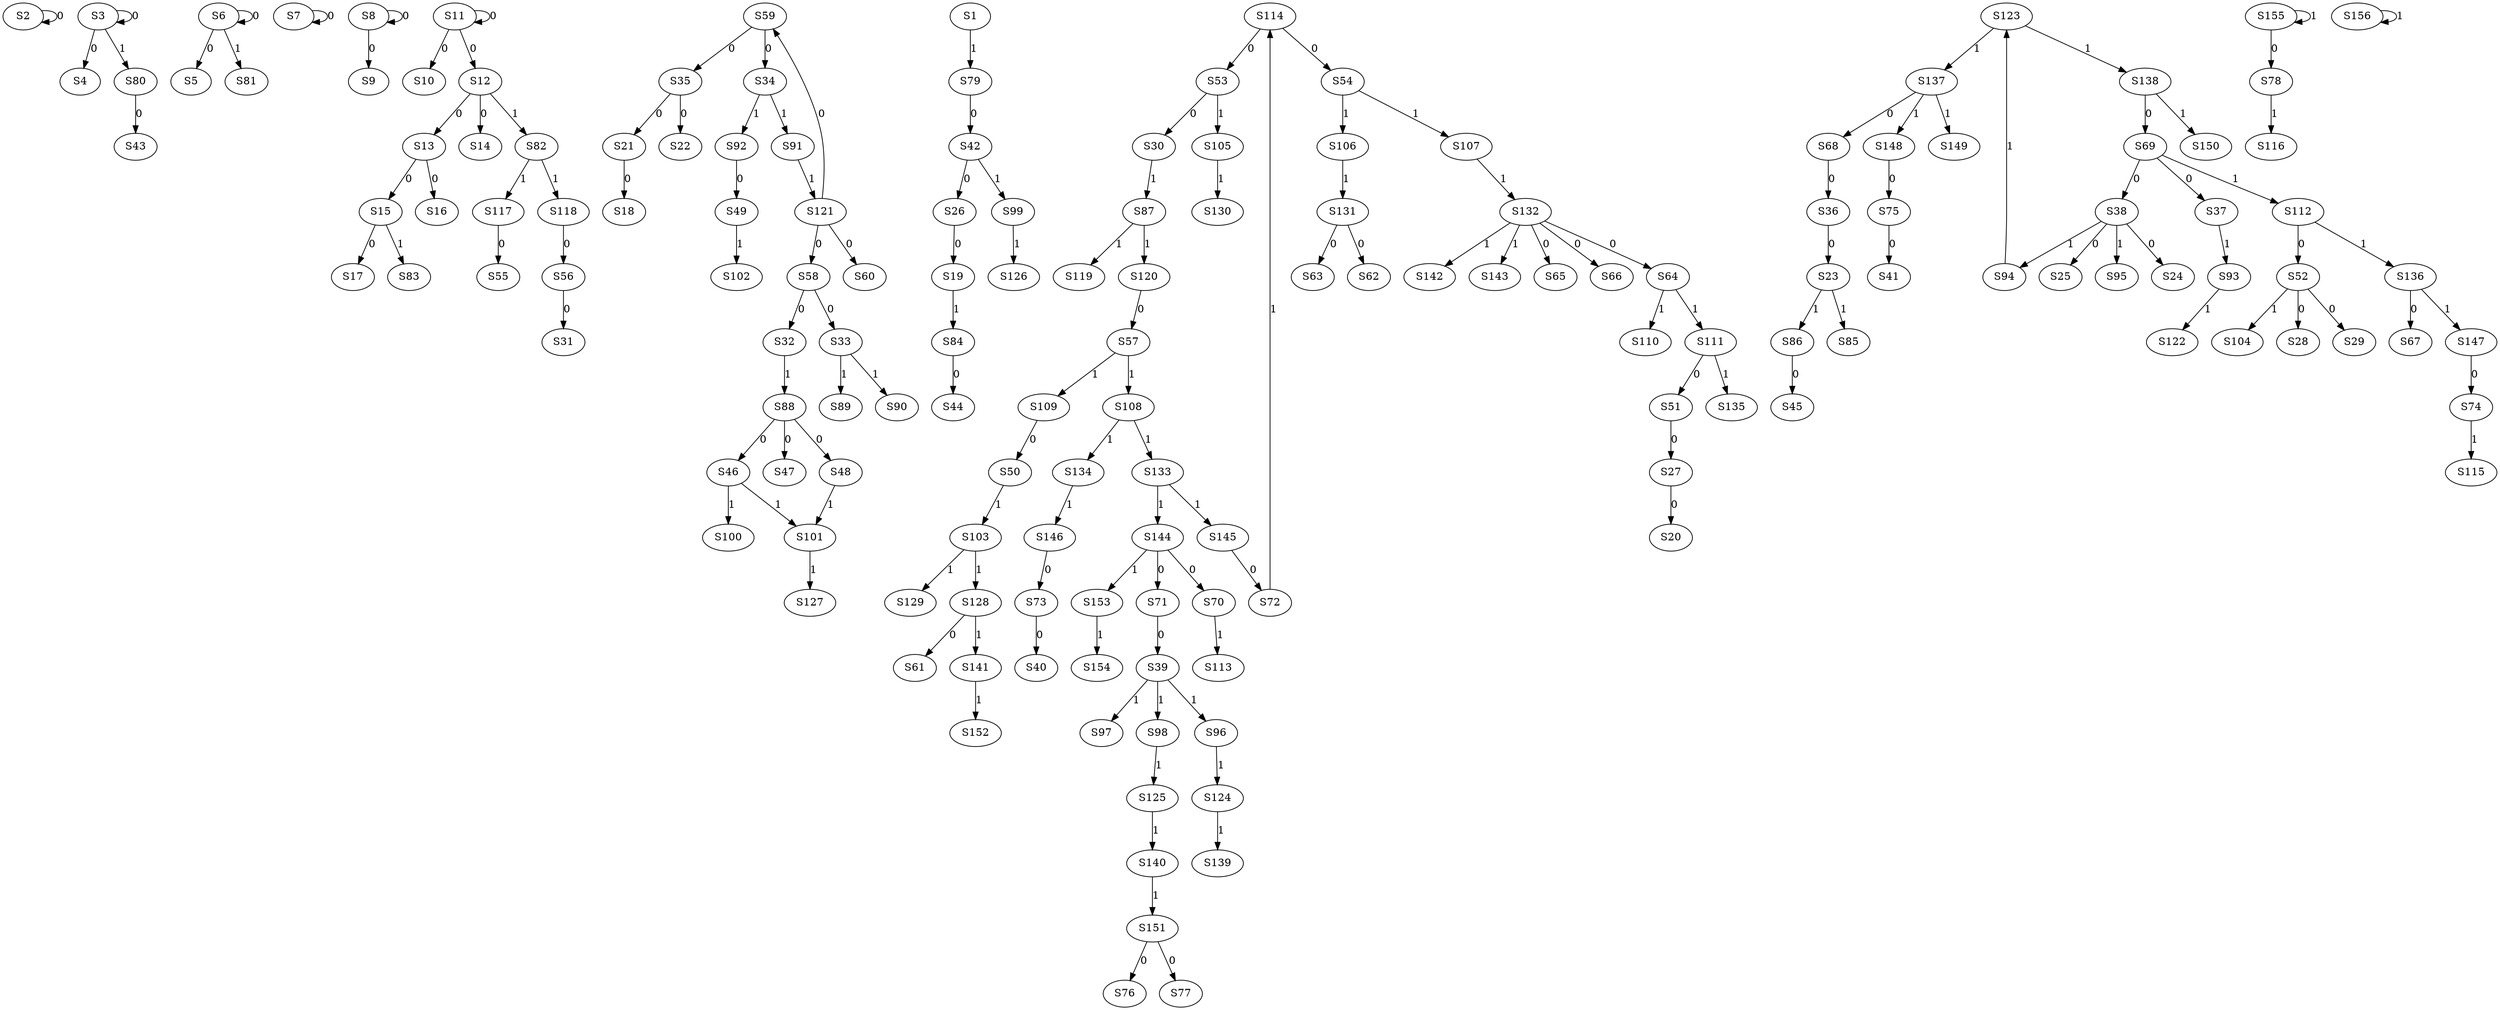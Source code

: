 strict digraph {
	S2 -> S2 [ label = 0 ];
	S3 -> S3 [ label = 0 ];
	S3 -> S4 [ label = 0 ];
	S6 -> S5 [ label = 0 ];
	S6 -> S6 [ label = 0 ];
	S7 -> S7 [ label = 0 ];
	S8 -> S8 [ label = 0 ];
	S8 -> S9 [ label = 0 ];
	S11 -> S10 [ label = 0 ];
	S11 -> S11 [ label = 0 ];
	S11 -> S12 [ label = 0 ];
	S12 -> S13 [ label = 0 ];
	S12 -> S14 [ label = 0 ];
	S13 -> S15 [ label = 0 ];
	S13 -> S16 [ label = 0 ];
	S15 -> S17 [ label = 0 ];
	S21 -> S18 [ label = 0 ];
	S26 -> S19 [ label = 0 ];
	S27 -> S20 [ label = 0 ];
	S35 -> S21 [ label = 0 ];
	S35 -> S22 [ label = 0 ];
	S36 -> S23 [ label = 0 ];
	S38 -> S24 [ label = 0 ];
	S38 -> S25 [ label = 0 ];
	S42 -> S26 [ label = 0 ];
	S51 -> S27 [ label = 0 ];
	S52 -> S28 [ label = 0 ];
	S52 -> S29 [ label = 0 ];
	S53 -> S30 [ label = 0 ];
	S56 -> S31 [ label = 0 ];
	S58 -> S32 [ label = 0 ];
	S58 -> S33 [ label = 0 ];
	S59 -> S34 [ label = 0 ];
	S59 -> S35 [ label = 0 ];
	S68 -> S36 [ label = 0 ];
	S69 -> S37 [ label = 0 ];
	S69 -> S38 [ label = 0 ];
	S71 -> S39 [ label = 0 ];
	S73 -> S40 [ label = 0 ];
	S75 -> S41 [ label = 0 ];
	S79 -> S42 [ label = 0 ];
	S80 -> S43 [ label = 0 ];
	S84 -> S44 [ label = 0 ];
	S86 -> S45 [ label = 0 ];
	S88 -> S46 [ label = 0 ];
	S88 -> S47 [ label = 0 ];
	S88 -> S48 [ label = 0 ];
	S92 -> S49 [ label = 0 ];
	S109 -> S50 [ label = 0 ];
	S111 -> S51 [ label = 0 ];
	S112 -> S52 [ label = 0 ];
	S114 -> S53 [ label = 0 ];
	S114 -> S54 [ label = 0 ];
	S117 -> S55 [ label = 0 ];
	S118 -> S56 [ label = 0 ];
	S120 -> S57 [ label = 0 ];
	S121 -> S58 [ label = 0 ];
	S121 -> S59 [ label = 0 ];
	S121 -> S60 [ label = 0 ];
	S128 -> S61 [ label = 0 ];
	S131 -> S62 [ label = 0 ];
	S131 -> S63 [ label = 0 ];
	S132 -> S64 [ label = 0 ];
	S132 -> S65 [ label = 0 ];
	S132 -> S66 [ label = 0 ];
	S136 -> S67 [ label = 0 ];
	S137 -> S68 [ label = 0 ];
	S138 -> S69 [ label = 0 ];
	S144 -> S70 [ label = 0 ];
	S144 -> S71 [ label = 0 ];
	S145 -> S72 [ label = 0 ];
	S146 -> S73 [ label = 0 ];
	S147 -> S74 [ label = 0 ];
	S148 -> S75 [ label = 0 ];
	S151 -> S76 [ label = 0 ];
	S151 -> S77 [ label = 0 ];
	S155 -> S78 [ label = 0 ];
	S1 -> S79 [ label = 1 ];
	S3 -> S80 [ label = 1 ];
	S6 -> S81 [ label = 1 ];
	S12 -> S82 [ label = 1 ];
	S15 -> S83 [ label = 1 ];
	S19 -> S84 [ label = 1 ];
	S23 -> S85 [ label = 1 ];
	S23 -> S86 [ label = 1 ];
	S30 -> S87 [ label = 1 ];
	S32 -> S88 [ label = 1 ];
	S33 -> S89 [ label = 1 ];
	S33 -> S90 [ label = 1 ];
	S34 -> S91 [ label = 1 ];
	S34 -> S92 [ label = 1 ];
	S37 -> S93 [ label = 1 ];
	S38 -> S94 [ label = 1 ];
	S38 -> S95 [ label = 1 ];
	S39 -> S96 [ label = 1 ];
	S39 -> S97 [ label = 1 ];
	S39 -> S98 [ label = 1 ];
	S42 -> S99 [ label = 1 ];
	S46 -> S100 [ label = 1 ];
	S46 -> S101 [ label = 1 ];
	S49 -> S102 [ label = 1 ];
	S50 -> S103 [ label = 1 ];
	S52 -> S104 [ label = 1 ];
	S53 -> S105 [ label = 1 ];
	S54 -> S106 [ label = 1 ];
	S54 -> S107 [ label = 1 ];
	S57 -> S108 [ label = 1 ];
	S57 -> S109 [ label = 1 ];
	S64 -> S110 [ label = 1 ];
	S64 -> S111 [ label = 1 ];
	S69 -> S112 [ label = 1 ];
	S70 -> S113 [ label = 1 ];
	S72 -> S114 [ label = 1 ];
	S74 -> S115 [ label = 1 ];
	S78 -> S116 [ label = 1 ];
	S82 -> S117 [ label = 1 ];
	S82 -> S118 [ label = 1 ];
	S87 -> S119 [ label = 1 ];
	S87 -> S120 [ label = 1 ];
	S91 -> S121 [ label = 1 ];
	S93 -> S122 [ label = 1 ];
	S94 -> S123 [ label = 1 ];
	S96 -> S124 [ label = 1 ];
	S98 -> S125 [ label = 1 ];
	S99 -> S126 [ label = 1 ];
	S101 -> S127 [ label = 1 ];
	S103 -> S128 [ label = 1 ];
	S103 -> S129 [ label = 1 ];
	S105 -> S130 [ label = 1 ];
	S106 -> S131 [ label = 1 ];
	S107 -> S132 [ label = 1 ];
	S108 -> S133 [ label = 1 ];
	S108 -> S134 [ label = 1 ];
	S111 -> S135 [ label = 1 ];
	S112 -> S136 [ label = 1 ];
	S123 -> S137 [ label = 1 ];
	S123 -> S138 [ label = 1 ];
	S124 -> S139 [ label = 1 ];
	S125 -> S140 [ label = 1 ];
	S128 -> S141 [ label = 1 ];
	S132 -> S142 [ label = 1 ];
	S132 -> S143 [ label = 1 ];
	S133 -> S144 [ label = 1 ];
	S133 -> S145 [ label = 1 ];
	S134 -> S146 [ label = 1 ];
	S136 -> S147 [ label = 1 ];
	S137 -> S148 [ label = 1 ];
	S137 -> S149 [ label = 1 ];
	S138 -> S150 [ label = 1 ];
	S140 -> S151 [ label = 1 ];
	S141 -> S152 [ label = 1 ];
	S144 -> S153 [ label = 1 ];
	S153 -> S154 [ label = 1 ];
	S155 -> S155 [ label = 1 ];
	S156 -> S156 [ label = 1 ];
	S48 -> S101 [ label = 1 ];
}